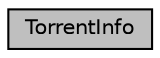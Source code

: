 digraph "TorrentInfo"
{
  edge [fontname="Helvetica",fontsize="10",labelfontname="Helvetica",labelfontsize="10"];
  node [fontname="Helvetica",fontsize="10",shape=record];
  Node35 [label="TorrentInfo",height=0.2,width=0.4,color="black", fillcolor="grey75", style="filled", fontcolor="black"];
}
